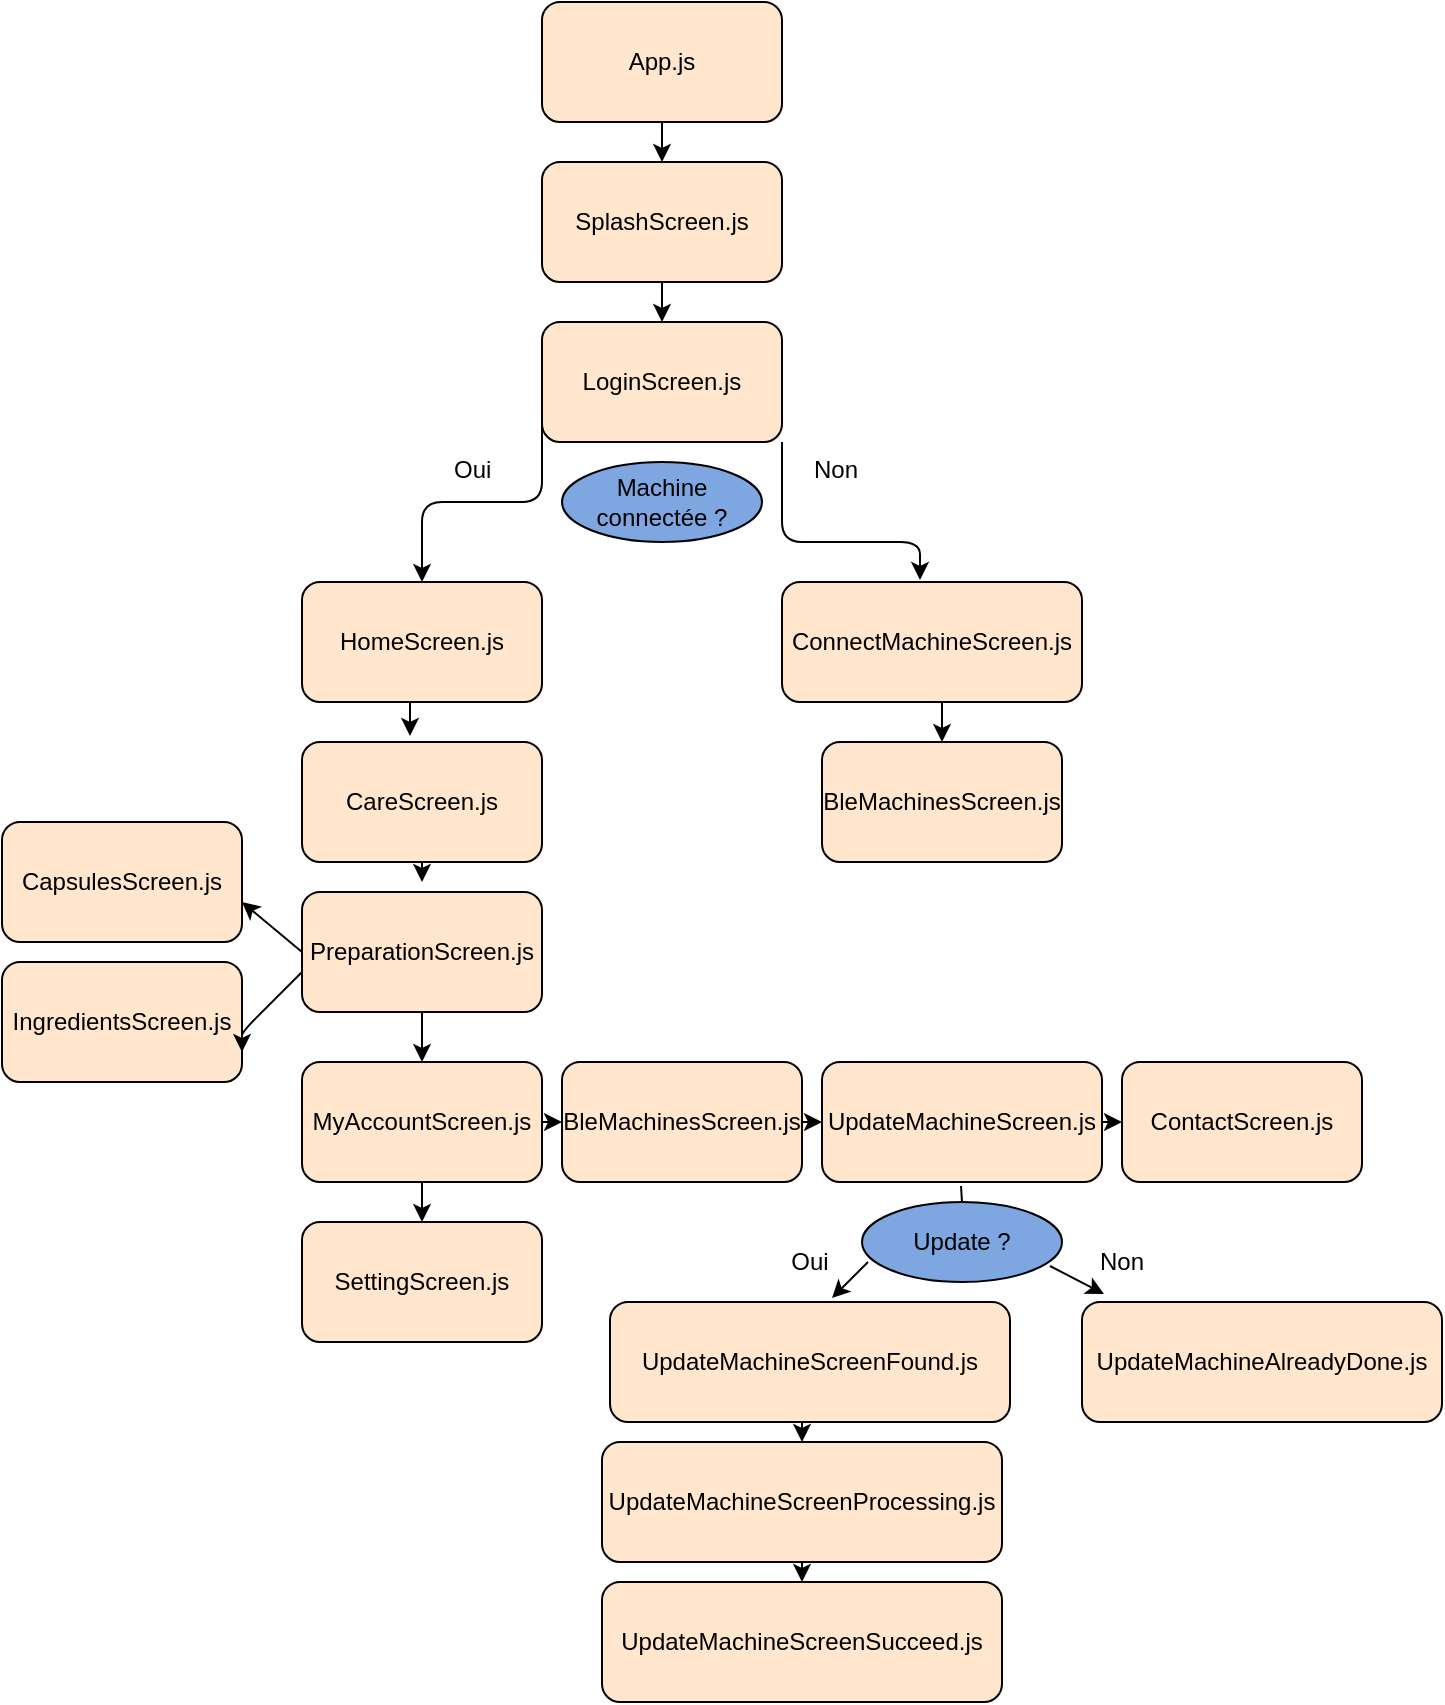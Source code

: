 <mxfile version="14.8.5" type="github">
  <diagram id="KkSfpy9avFCRlYlwMicG" name="Page-1">
    <mxGraphModel dx="1406" dy="951" grid="1" gridSize="10" guides="1" tooltips="1" connect="1" arrows="1" fold="1" page="1" pageScale="1" pageWidth="827" pageHeight="1169" math="0" shadow="0">
      <root>
        <mxCell id="0" />
        <mxCell id="1" parent="0" />
        <mxCell id="ZD7icq-K8Kn5gErQ9eE2-55" style="edgeStyle=orthogonalEdgeStyle;rounded=0;orthogonalLoop=1;jettySize=auto;html=1;exitX=0.5;exitY=1;exitDx=0;exitDy=0;entryX=0.5;entryY=0;entryDx=0;entryDy=0;" edge="1" parent="1" source="ZD7icq-K8Kn5gErQ9eE2-1" target="ZD7icq-K8Kn5gErQ9eE2-2">
          <mxGeometry relative="1" as="geometry" />
        </mxCell>
        <mxCell id="ZD7icq-K8Kn5gErQ9eE2-1" value="App.js" style="rounded=1;whiteSpace=wrap;html=1;fillColor=#FFE6CC;" vertex="1" parent="1">
          <mxGeometry x="300" y="80" width="120" height="60" as="geometry" />
        </mxCell>
        <mxCell id="ZD7icq-K8Kn5gErQ9eE2-56" style="edgeStyle=orthogonalEdgeStyle;rounded=0;orthogonalLoop=1;jettySize=auto;html=1;exitX=0.5;exitY=1;exitDx=0;exitDy=0;entryX=0.5;entryY=0;entryDx=0;entryDy=0;" edge="1" parent="1" source="ZD7icq-K8Kn5gErQ9eE2-2" target="ZD7icq-K8Kn5gErQ9eE2-3">
          <mxGeometry relative="1" as="geometry" />
        </mxCell>
        <mxCell id="ZD7icq-K8Kn5gErQ9eE2-2" value="SplashScreen.js" style="rounded=1;whiteSpace=wrap;html=1;fillColor=#FFE6CC;" vertex="1" parent="1">
          <mxGeometry x="300" y="160" width="120" height="60" as="geometry" />
        </mxCell>
        <mxCell id="ZD7icq-K8Kn5gErQ9eE2-3" value="LoginScreen.js" style="rounded=1;whiteSpace=wrap;html=1;fillColor=#FFE6CC;" vertex="1" parent="1">
          <mxGeometry x="300" y="240" width="120" height="60" as="geometry" />
        </mxCell>
        <mxCell id="ZD7icq-K8Kn5gErQ9eE2-54" style="edgeStyle=orthogonalEdgeStyle;rounded=0;orthogonalLoop=1;jettySize=auto;html=1;exitX=0.5;exitY=1;exitDx=0;exitDy=0;entryX=0.5;entryY=0;entryDx=0;entryDy=0;" edge="1" parent="1" source="ZD7icq-K8Kn5gErQ9eE2-4" target="ZD7icq-K8Kn5gErQ9eE2-18">
          <mxGeometry relative="1" as="geometry" />
        </mxCell>
        <mxCell id="ZD7icq-K8Kn5gErQ9eE2-4" value="ConnectMachineScreen.js" style="rounded=1;whiteSpace=wrap;html=1;fillColor=#FFE6CC;" vertex="1" parent="1">
          <mxGeometry x="420" y="370" width="150" height="60" as="geometry" />
        </mxCell>
        <mxCell id="ZD7icq-K8Kn5gErQ9eE2-53" style="edgeStyle=orthogonalEdgeStyle;rounded=0;orthogonalLoop=1;jettySize=auto;html=1;exitX=0.5;exitY=1;exitDx=0;exitDy=0;entryX=0.45;entryY=-0.05;entryDx=0;entryDy=0;entryPerimeter=0;" edge="1" parent="1" source="ZD7icq-K8Kn5gErQ9eE2-5" target="ZD7icq-K8Kn5gErQ9eE2-14">
          <mxGeometry relative="1" as="geometry" />
        </mxCell>
        <mxCell id="ZD7icq-K8Kn5gErQ9eE2-5" value="HomeScreen.js" style="rounded=1;whiteSpace=wrap;html=1;fillColor=#FFE6CC;" vertex="1" parent="1">
          <mxGeometry x="180" y="370" width="120" height="60" as="geometry" />
        </mxCell>
        <mxCell id="ZD7icq-K8Kn5gErQ9eE2-8" value="" style="edgeStyle=elbowEdgeStyle;elbow=vertical;endArrow=classic;html=1;entryX=0.5;entryY=0;entryDx=0;entryDy=0;" edge="1" parent="1" target="ZD7icq-K8Kn5gErQ9eE2-5">
          <mxGeometry width="50" height="50" relative="1" as="geometry">
            <mxPoint x="300" y="270" as="sourcePoint" />
            <mxPoint x="240" y="340" as="targetPoint" />
            <Array as="points">
              <mxPoint x="480" y="330" />
              <mxPoint x="250" y="350" />
              <mxPoint x="380" y="270" />
            </Array>
          </mxGeometry>
        </mxCell>
        <mxCell id="ZD7icq-K8Kn5gErQ9eE2-9" value="Machine connectée ?" style="ellipse;whiteSpace=wrap;html=1;align=center;fillColor=#7EA6E0;" vertex="1" parent="1">
          <mxGeometry x="310" y="310" width="100" height="40" as="geometry" />
        </mxCell>
        <mxCell id="ZD7icq-K8Kn5gErQ9eE2-10" value="Oui" style="text;strokeColor=none;fillColor=none;spacingLeft=4;spacingRight=4;overflow=hidden;rotatable=0;points=[[0,0.5],[1,0.5]];portConstraint=eastwest;fontSize=12;" vertex="1" parent="1">
          <mxGeometry x="250" y="300" width="30" height="30" as="geometry" />
        </mxCell>
        <mxCell id="ZD7icq-K8Kn5gErQ9eE2-11" style="edgeStyle=orthogonalEdgeStyle;rounded=0;orthogonalLoop=1;jettySize=auto;html=1;exitX=1;exitY=0.5;exitDx=0;exitDy=0;" edge="1" parent="1" source="ZD7icq-K8Kn5gErQ9eE2-10" target="ZD7icq-K8Kn5gErQ9eE2-10">
          <mxGeometry relative="1" as="geometry" />
        </mxCell>
        <mxCell id="ZD7icq-K8Kn5gErQ9eE2-12" value="" style="edgeStyle=elbowEdgeStyle;elbow=vertical;endArrow=classic;html=1;exitX=1;exitY=1;exitDx=0;exitDy=0;entryX=0.46;entryY=-0.017;entryDx=0;entryDy=0;entryPerimeter=0;" edge="1" parent="1" source="ZD7icq-K8Kn5gErQ9eE2-3" target="ZD7icq-K8Kn5gErQ9eE2-4">
          <mxGeometry width="50" height="50" relative="1" as="geometry">
            <mxPoint x="510" y="270" as="sourcePoint" />
            <mxPoint x="490" y="360" as="targetPoint" />
            <Array as="points">
              <mxPoint x="460" y="350" />
              <mxPoint x="470" y="320" />
              <mxPoint x="460" y="330" />
              <mxPoint x="500" y="370" />
              <mxPoint x="480" y="330" />
              <mxPoint x="480" y="330" />
              <mxPoint x="480" y="360" />
              <mxPoint x="690" y="330" />
              <mxPoint x="460" y="350" />
              <mxPoint x="590" y="270" />
            </Array>
          </mxGeometry>
        </mxCell>
        <mxCell id="ZD7icq-K8Kn5gErQ9eE2-13" value="Non" style="text;strokeColor=none;fillColor=none;spacingLeft=4;spacingRight=4;overflow=hidden;rotatable=0;points=[[0,0.5],[1,0.5]];portConstraint=eastwest;fontSize=12;" vertex="1" parent="1">
          <mxGeometry x="430" y="300" width="40" height="30" as="geometry" />
        </mxCell>
        <mxCell id="ZD7icq-K8Kn5gErQ9eE2-52" style="edgeStyle=orthogonalEdgeStyle;rounded=0;orthogonalLoop=1;jettySize=auto;html=1;exitX=0.5;exitY=1;exitDx=0;exitDy=0;" edge="1" parent="1" source="ZD7icq-K8Kn5gErQ9eE2-14">
          <mxGeometry relative="1" as="geometry">
            <mxPoint x="240" y="520" as="targetPoint" />
          </mxGeometry>
        </mxCell>
        <mxCell id="ZD7icq-K8Kn5gErQ9eE2-14" value="CareScreen.js" style="rounded=1;whiteSpace=wrap;html=1;fillColor=#FFE6CC;" vertex="1" parent="1">
          <mxGeometry x="180" y="450" width="120" height="60" as="geometry" />
        </mxCell>
        <mxCell id="ZD7icq-K8Kn5gErQ9eE2-51" style="edgeStyle=orthogonalEdgeStyle;rounded=0;orthogonalLoop=1;jettySize=auto;html=1;exitX=0.5;exitY=1;exitDx=0;exitDy=0;entryX=0.5;entryY=0;entryDx=0;entryDy=0;" edge="1" parent="1" source="ZD7icq-K8Kn5gErQ9eE2-15" target="ZD7icq-K8Kn5gErQ9eE2-16">
          <mxGeometry relative="1" as="geometry" />
        </mxCell>
        <mxCell id="ZD7icq-K8Kn5gErQ9eE2-15" value="PreparationScreen.js" style="rounded=1;whiteSpace=wrap;html=1;fillColor=#FFE6CC;" vertex="1" parent="1">
          <mxGeometry x="180" y="525" width="120" height="60" as="geometry" />
        </mxCell>
        <mxCell id="ZD7icq-K8Kn5gErQ9eE2-40" style="edgeStyle=orthogonalEdgeStyle;rounded=0;orthogonalLoop=1;jettySize=auto;html=1;exitX=1;exitY=0.5;exitDx=0;exitDy=0;entryX=0;entryY=0.5;entryDx=0;entryDy=0;" edge="1" parent="1" source="ZD7icq-K8Kn5gErQ9eE2-16" target="ZD7icq-K8Kn5gErQ9eE2-23">
          <mxGeometry relative="1" as="geometry" />
        </mxCell>
        <mxCell id="ZD7icq-K8Kn5gErQ9eE2-50" style="edgeStyle=orthogonalEdgeStyle;rounded=0;orthogonalLoop=1;jettySize=auto;html=1;exitX=0.5;exitY=1;exitDx=0;exitDy=0;entryX=0.5;entryY=0;entryDx=0;entryDy=0;" edge="1" parent="1" source="ZD7icq-K8Kn5gErQ9eE2-16" target="ZD7icq-K8Kn5gErQ9eE2-17">
          <mxGeometry relative="1" as="geometry" />
        </mxCell>
        <mxCell id="ZD7icq-K8Kn5gErQ9eE2-16" value="MyAccountScreen.js" style="rounded=1;whiteSpace=wrap;html=1;fillColor=#FFE6CC;" vertex="1" parent="1">
          <mxGeometry x="180" y="610" width="120" height="60" as="geometry" />
        </mxCell>
        <mxCell id="ZD7icq-K8Kn5gErQ9eE2-17" value="SettingScreen.js" style="rounded=1;whiteSpace=wrap;html=1;fillColor=#FFE6CC;" vertex="1" parent="1">
          <mxGeometry x="180" y="690" width="120" height="60" as="geometry" />
        </mxCell>
        <mxCell id="ZD7icq-K8Kn5gErQ9eE2-18" value="BleMachinesScreen.js" style="rounded=1;whiteSpace=wrap;html=1;fillColor=#FFE6CC;" vertex="1" parent="1">
          <mxGeometry x="440" y="450" width="120" height="60" as="geometry" />
        </mxCell>
        <mxCell id="ZD7icq-K8Kn5gErQ9eE2-19" value="CapsulesScreen.js" style="rounded=1;whiteSpace=wrap;html=1;fillColor=#FFE6CC;" vertex="1" parent="1">
          <mxGeometry x="30" y="490" width="120" height="60" as="geometry" />
        </mxCell>
        <mxCell id="ZD7icq-K8Kn5gErQ9eE2-20" value="IngredientsScreen.js" style="rounded=1;whiteSpace=wrap;html=1;fillColor=#FFE6CC;" vertex="1" parent="1">
          <mxGeometry x="30" y="560" width="120" height="60" as="geometry" />
        </mxCell>
        <mxCell id="ZD7icq-K8Kn5gErQ9eE2-21" value="" style="endArrow=classic;html=1;exitX=0;exitY=0.5;exitDx=0;exitDy=0;" edge="1" parent="1" source="ZD7icq-K8Kn5gErQ9eE2-15">
          <mxGeometry width="50" height="50" relative="1" as="geometry">
            <mxPoint x="170" y="490" as="sourcePoint" />
            <mxPoint x="150" y="530" as="targetPoint" />
            <Array as="points" />
          </mxGeometry>
        </mxCell>
        <mxCell id="ZD7icq-K8Kn5gErQ9eE2-22" value="" style="endArrow=classic;html=1;" edge="1" parent="1">
          <mxGeometry width="50" height="50" relative="1" as="geometry">
            <mxPoint x="180" y="565" as="sourcePoint" />
            <mxPoint x="150" y="605" as="targetPoint" />
            <Array as="points">
              <mxPoint x="150" y="595" />
            </Array>
          </mxGeometry>
        </mxCell>
        <mxCell id="ZD7icq-K8Kn5gErQ9eE2-41" style="edgeStyle=orthogonalEdgeStyle;rounded=0;orthogonalLoop=1;jettySize=auto;html=1;exitX=1;exitY=0.5;exitDx=0;exitDy=0;entryX=0;entryY=0.5;entryDx=0;entryDy=0;" edge="1" parent="1" source="ZD7icq-K8Kn5gErQ9eE2-23" target="ZD7icq-K8Kn5gErQ9eE2-24">
          <mxGeometry relative="1" as="geometry" />
        </mxCell>
        <mxCell id="ZD7icq-K8Kn5gErQ9eE2-23" value="BleMachinesScreen.js" style="rounded=1;whiteSpace=wrap;html=1;fillColor=#FFE6CC;" vertex="1" parent="1">
          <mxGeometry x="310" y="610" width="120" height="60" as="geometry" />
        </mxCell>
        <mxCell id="ZD7icq-K8Kn5gErQ9eE2-42" style="edgeStyle=orthogonalEdgeStyle;rounded=0;orthogonalLoop=1;jettySize=auto;html=1;exitX=1;exitY=0.5;exitDx=0;exitDy=0;entryX=0;entryY=0.5;entryDx=0;entryDy=0;" edge="1" parent="1" source="ZD7icq-K8Kn5gErQ9eE2-24" target="ZD7icq-K8Kn5gErQ9eE2-25">
          <mxGeometry relative="1" as="geometry" />
        </mxCell>
        <mxCell id="ZD7icq-K8Kn5gErQ9eE2-24" value="UpdateMachineScreen.js" style="rounded=1;whiteSpace=wrap;html=1;fillColor=#FFE6CC;" vertex="1" parent="1">
          <mxGeometry x="440" y="610" width="140" height="60" as="geometry" />
        </mxCell>
        <mxCell id="ZD7icq-K8Kn5gErQ9eE2-25" value="ContactScreen.js" style="rounded=1;whiteSpace=wrap;html=1;fillColor=#FFE6CC;" vertex="1" parent="1">
          <mxGeometry x="590" y="610" width="120" height="60" as="geometry" />
        </mxCell>
        <mxCell id="ZD7icq-K8Kn5gErQ9eE2-43" style="edgeStyle=orthogonalEdgeStyle;rounded=0;orthogonalLoop=1;jettySize=auto;html=1;exitX=0.5;exitY=1;exitDx=0;exitDy=0;entryX=0.5;entryY=0;entryDx=0;entryDy=0;" edge="1" parent="1" source="ZD7icq-K8Kn5gErQ9eE2-26" target="ZD7icq-K8Kn5gErQ9eE2-28">
          <mxGeometry relative="1" as="geometry" />
        </mxCell>
        <mxCell id="ZD7icq-K8Kn5gErQ9eE2-26" value="UpdateMachineScreenFound.js" style="rounded=1;whiteSpace=wrap;html=1;fillColor=#FFE6CC;" vertex="1" parent="1">
          <mxGeometry x="334" y="730" width="200" height="60" as="geometry" />
        </mxCell>
        <mxCell id="ZD7icq-K8Kn5gErQ9eE2-27" value="Update ?" style="ellipse;whiteSpace=wrap;html=1;align=center;newEdgeStyle={&quot;edgeStyle&quot;:&quot;entityRelationEdgeStyle&quot;,&quot;startArrow&quot;:&quot;none&quot;,&quot;endArrow&quot;:&quot;none&quot;,&quot;segment&quot;:10,&quot;curved&quot;:1};treeFolding=1;treeMoving=1;fillColor=#7EA6E0;" vertex="1" parent="1">
          <mxGeometry x="460" y="680" width="100" height="40" as="geometry" />
        </mxCell>
        <mxCell id="ZD7icq-K8Kn5gErQ9eE2-44" style="edgeStyle=orthogonalEdgeStyle;rounded=0;orthogonalLoop=1;jettySize=auto;html=1;exitX=0.5;exitY=1;exitDx=0;exitDy=0;entryX=0.5;entryY=0;entryDx=0;entryDy=0;" edge="1" parent="1" source="ZD7icq-K8Kn5gErQ9eE2-28" target="ZD7icq-K8Kn5gErQ9eE2-29">
          <mxGeometry relative="1" as="geometry" />
        </mxCell>
        <mxCell id="ZD7icq-K8Kn5gErQ9eE2-28" value="UpdateMachineScreenProcessing.js" style="rounded=1;whiteSpace=wrap;html=1;fillColor=#FFE6CC;" vertex="1" parent="1">
          <mxGeometry x="330" y="800" width="200" height="60" as="geometry" />
        </mxCell>
        <mxCell id="ZD7icq-K8Kn5gErQ9eE2-29" value="UpdateMachineScreenSucceed.js" style="rounded=1;whiteSpace=wrap;html=1;fillColor=#FFE6CC;" vertex="1" parent="1">
          <mxGeometry x="330" y="870" width="200" height="60" as="geometry" />
        </mxCell>
        <mxCell id="ZD7icq-K8Kn5gErQ9eE2-31" value="Oui" style="text;html=1;strokeColor=none;fillColor=none;align=center;verticalAlign=middle;whiteSpace=wrap;rounded=0;" vertex="1" parent="1">
          <mxGeometry x="414" y="700" width="40" height="20" as="geometry" />
        </mxCell>
        <mxCell id="ZD7icq-K8Kn5gErQ9eE2-32" value="Non" style="text;html=1;strokeColor=none;fillColor=none;align=center;verticalAlign=middle;whiteSpace=wrap;rounded=0;" vertex="1" parent="1">
          <mxGeometry x="570" y="700" width="40" height="20" as="geometry" />
        </mxCell>
        <mxCell id="ZD7icq-K8Kn5gErQ9eE2-34" value="UpdateMachineAlreadyDone.js" style="rounded=1;whiteSpace=wrap;html=1;fillColor=#FFE6CC;" vertex="1" parent="1">
          <mxGeometry x="570" y="730" width="180" height="60" as="geometry" />
        </mxCell>
        <mxCell id="ZD7icq-K8Kn5gErQ9eE2-36" value="" style="endArrow=none;html=1;" edge="1" parent="1">
          <mxGeometry width="50" height="50" relative="1" as="geometry">
            <mxPoint x="510" y="680" as="sourcePoint" />
            <mxPoint x="510" y="672" as="targetPoint" />
            <Array as="points">
              <mxPoint x="509.5" y="672" />
            </Array>
          </mxGeometry>
        </mxCell>
        <mxCell id="ZD7icq-K8Kn5gErQ9eE2-47" value="" style="endArrow=classic;html=1;exitX=0.03;exitY=0.75;exitDx=0;exitDy=0;exitPerimeter=0;entryX=0.555;entryY=-0.033;entryDx=0;entryDy=0;entryPerimeter=0;" edge="1" parent="1" source="ZD7icq-K8Kn5gErQ9eE2-27" target="ZD7icq-K8Kn5gErQ9eE2-26">
          <mxGeometry width="50" height="50" relative="1" as="geometry">
            <mxPoint x="440" y="780" as="sourcePoint" />
            <mxPoint x="490" y="730" as="targetPoint" />
          </mxGeometry>
        </mxCell>
        <mxCell id="ZD7icq-K8Kn5gErQ9eE2-48" value="" style="endArrow=classic;html=1;exitX=0.94;exitY=0.8;exitDx=0;exitDy=0;exitPerimeter=0;" edge="1" parent="1" source="ZD7icq-K8Kn5gErQ9eE2-27">
          <mxGeometry width="50" height="50" relative="1" as="geometry">
            <mxPoint x="440" y="780" as="sourcePoint" />
            <mxPoint x="581" y="726" as="targetPoint" />
          </mxGeometry>
        </mxCell>
      </root>
    </mxGraphModel>
  </diagram>
</mxfile>
